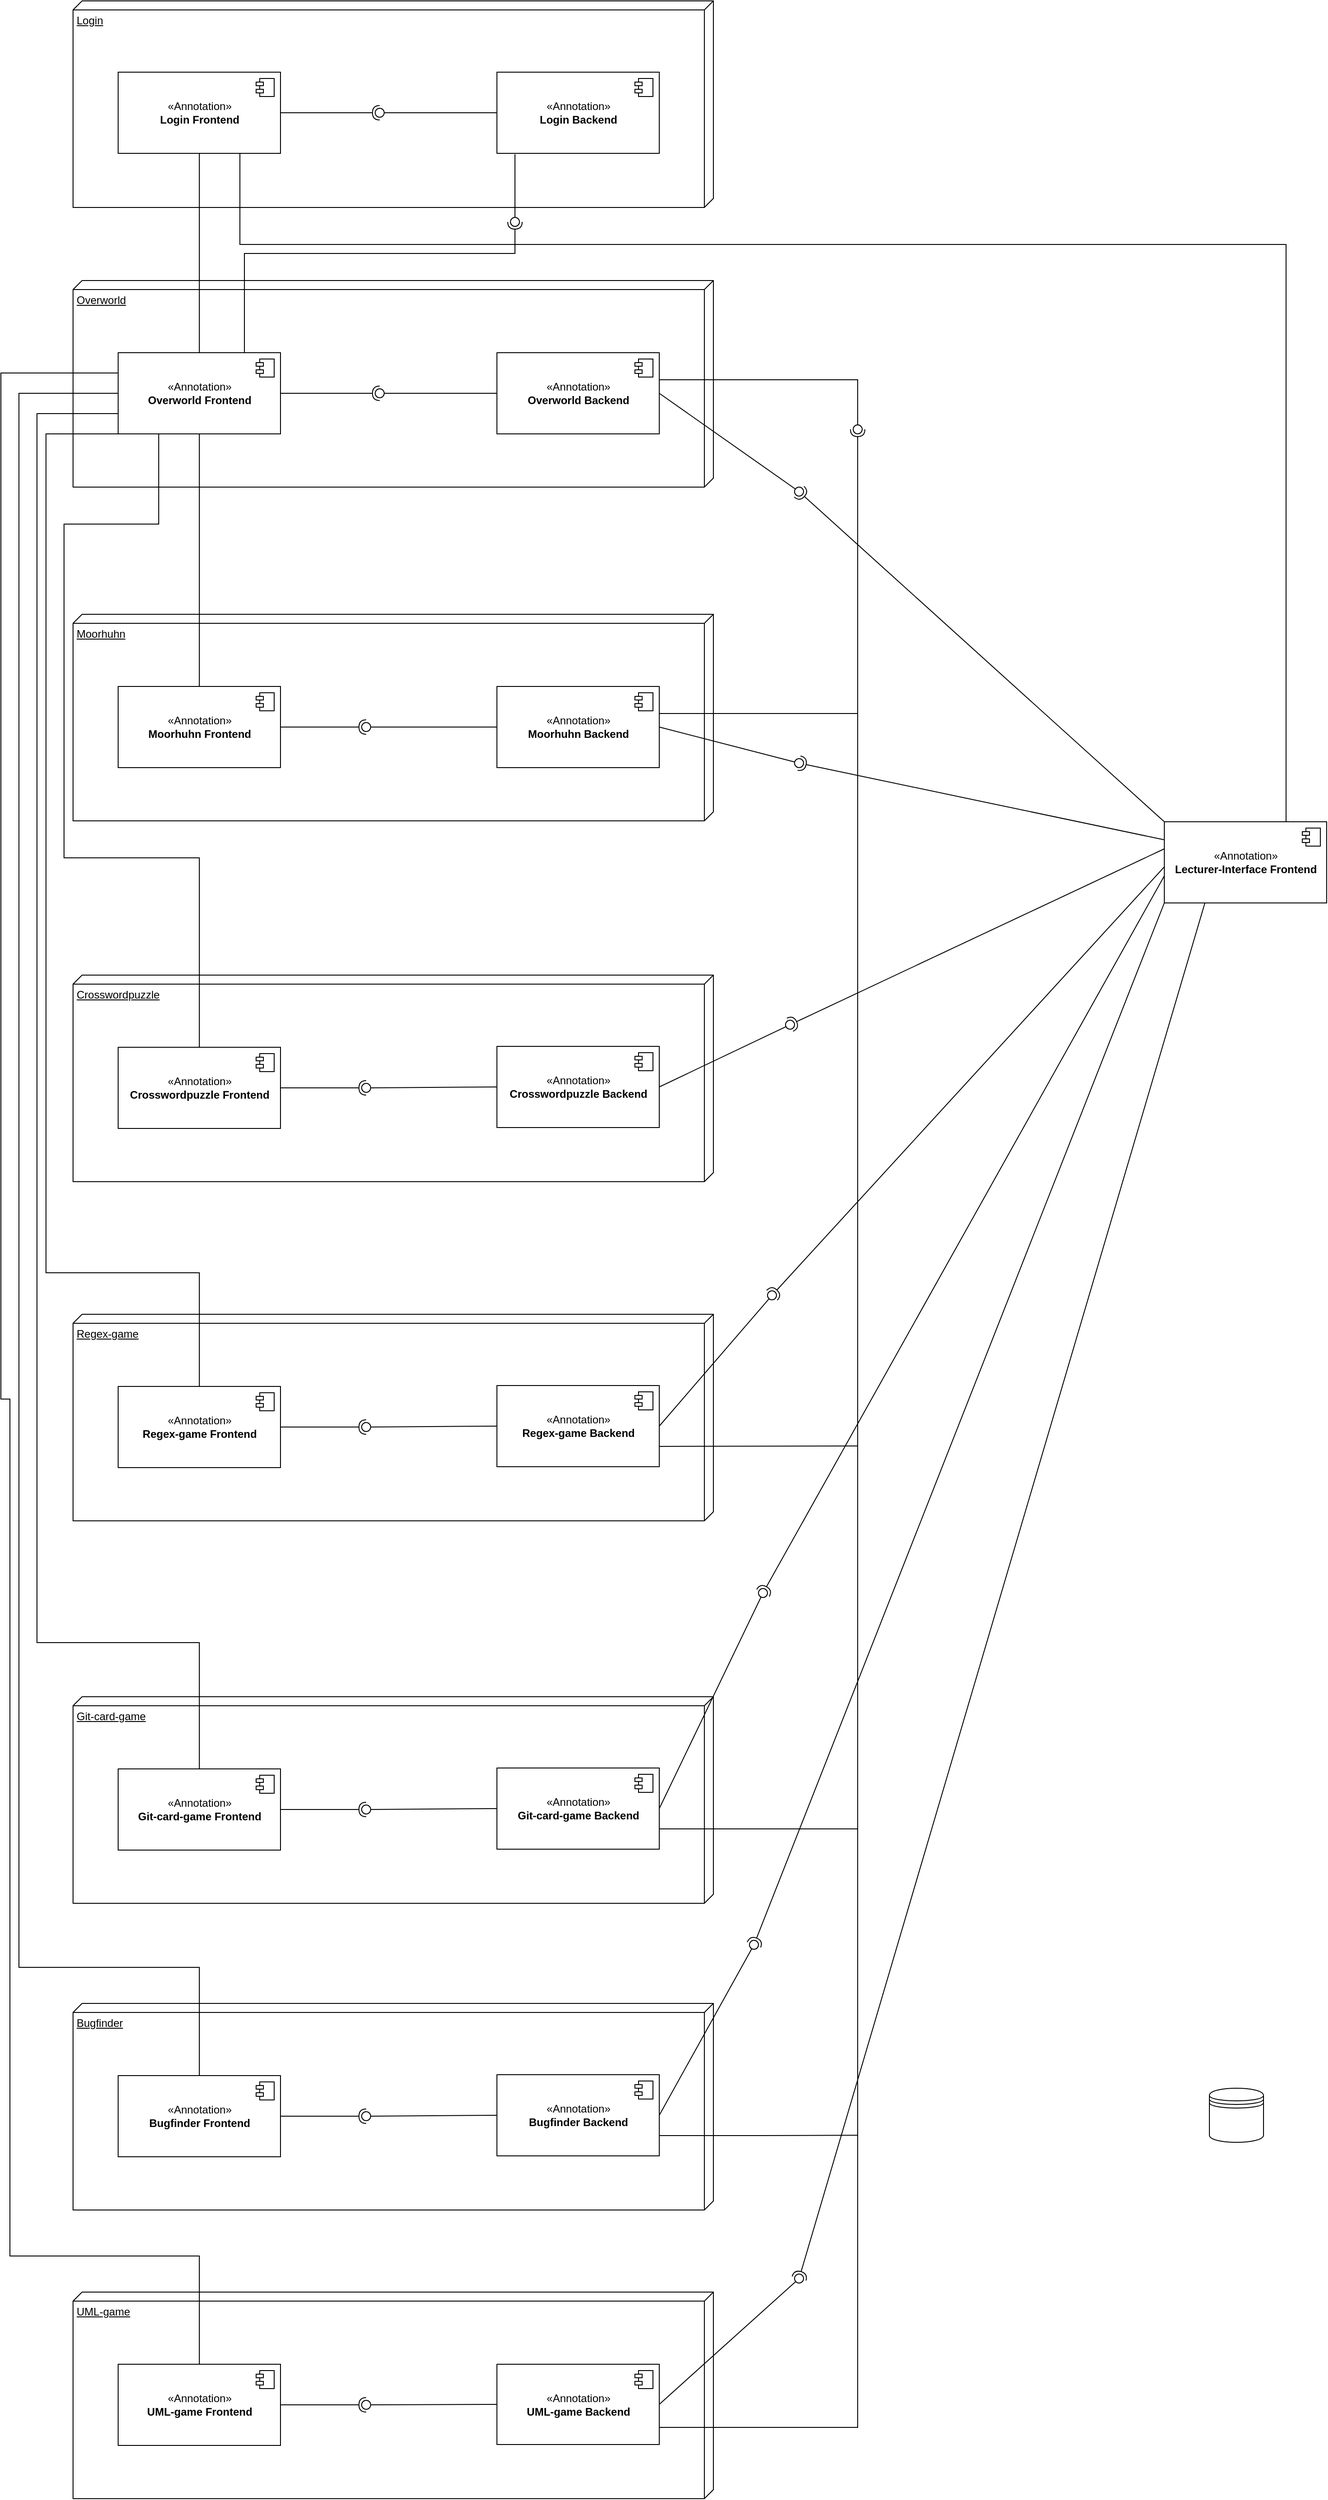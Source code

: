 <mxfile version="20.0.3" type="device"><diagram id="3XuNV-PFrWzxRq-cQfe3" name="Seite-1"><mxGraphModel dx="1240" dy="531" grid="1" gridSize="10" guides="1" tooltips="1" connect="1" arrows="1" fold="1" page="1" pageScale="1" pageWidth="4681" pageHeight="3300" math="0" shadow="0"><root><mxCell id="0"/><mxCell id="1" parent="0"/><mxCell id="p9zYdiZIW1zo1qB9XvWO-21" value="Login" style="verticalAlign=top;align=left;spacingTop=8;spacingLeft=2;spacingRight=12;shape=cube;size=10;direction=south;fontStyle=4;html=1;" parent="1" vertex="1"><mxGeometry x="390" y="80" width="710" height="229" as="geometry"/></mxCell><mxCell id="p9zYdiZIW1zo1qB9XvWO-61" value="Bugfinder" style="verticalAlign=top;align=left;spacingTop=8;spacingLeft=2;spacingRight=12;shape=cube;size=10;direction=south;fontStyle=4;html=1;" parent="1" vertex="1"><mxGeometry x="390" y="2300" width="710" height="229" as="geometry"/></mxCell><mxCell id="p9zYdiZIW1zo1qB9XvWO-69" value="UML-game" style="verticalAlign=top;align=left;spacingTop=8;spacingLeft=2;spacingRight=12;shape=cube;size=10;direction=south;fontStyle=4;html=1;" parent="1" vertex="1"><mxGeometry x="390" y="2620" width="710" height="229" as="geometry"/></mxCell><mxCell id="p9zYdiZIW1zo1qB9XvWO-53" value="Git-card-game" style="verticalAlign=top;align=left;spacingTop=8;spacingLeft=2;spacingRight=12;shape=cube;size=10;direction=south;fontStyle=4;html=1;" parent="1" vertex="1"><mxGeometry x="390" y="1960" width="710" height="229" as="geometry"/></mxCell><mxCell id="p9zYdiZIW1zo1qB9XvWO-45" value="Regex-game" style="verticalAlign=top;align=left;spacingTop=8;spacingLeft=2;spacingRight=12;shape=cube;size=10;direction=south;fontStyle=4;html=1;" parent="1" vertex="1"><mxGeometry x="390" y="1536" width="710" height="229" as="geometry"/></mxCell><mxCell id="p9zYdiZIW1zo1qB9XvWO-37" value="Crosswordpuzzle" style="verticalAlign=top;align=left;spacingTop=8;spacingLeft=2;spacingRight=12;shape=cube;size=10;direction=south;fontStyle=4;html=1;" parent="1" vertex="1"><mxGeometry x="390" y="1160" width="710" height="229" as="geometry"/></mxCell><mxCell id="p9zYdiZIW1zo1qB9XvWO-29" value="Moorhuhn" style="verticalAlign=top;align=left;spacingTop=8;spacingLeft=2;spacingRight=12;shape=cube;size=10;direction=south;fontStyle=4;html=1;" parent="1" vertex="1"><mxGeometry x="390" y="760" width="710" height="229" as="geometry"/></mxCell><mxCell id="p9zYdiZIW1zo1qB9XvWO-22" value="Overworld" style="verticalAlign=top;align=left;spacingTop=8;spacingLeft=2;spacingRight=12;shape=cube;size=10;direction=south;fontStyle=4;html=1;" parent="1" vertex="1"><mxGeometry x="390" y="390" width="710" height="229" as="geometry"/></mxCell><mxCell id="p9zYdiZIW1zo1qB9XvWO-28" style="edgeStyle=orthogonalEdgeStyle;rounded=0;orthogonalLoop=1;jettySize=auto;html=1;exitX=0.5;exitY=1;exitDx=0;exitDy=0;entryX=0.5;entryY=0;entryDx=0;entryDy=0;endArrow=none;endFill=0;" parent="1" source="p9zYdiZIW1zo1qB9XvWO-8" target="p9zYdiZIW1zo1qB9XvWO-19" edge="1"><mxGeometry relative="1" as="geometry"/></mxCell><mxCell id="p9zYdiZIW1zo1qB9XvWO-102" style="edgeStyle=orthogonalEdgeStyle;rounded=0;orthogonalLoop=1;jettySize=auto;html=1;exitX=0.75;exitY=1;exitDx=0;exitDy=0;entryX=0.75;entryY=0;entryDx=0;entryDy=0;endArrow=none;endFill=0;" parent="1" source="p9zYdiZIW1zo1qB9XvWO-8" target="p9zYdiZIW1zo1qB9XvWO-77" edge="1"><mxGeometry relative="1" as="geometry"><Array as="points"><mxPoint x="575" y="350"/><mxPoint x="1735" y="350"/></Array></mxGeometry></mxCell><mxCell id="p9zYdiZIW1zo1qB9XvWO-8" value="«Annotation»&lt;br&gt;&lt;b&gt;Login Frontend&lt;/b&gt;" style="html=1;dropTarget=0;" parent="1" vertex="1"><mxGeometry x="440" y="159" width="180" height="90" as="geometry"/></mxCell><mxCell id="p9zYdiZIW1zo1qB9XvWO-9" value="" style="shape=module;jettyWidth=8;jettyHeight=4;" parent="p9zYdiZIW1zo1qB9XvWO-8" vertex="1"><mxGeometry x="1" width="20" height="20" relative="1" as="geometry"><mxPoint x="-27" y="7" as="offset"/></mxGeometry></mxCell><mxCell id="p9zYdiZIW1zo1qB9XvWO-13" value="" style="rounded=0;orthogonalLoop=1;jettySize=auto;html=1;endArrow=none;endFill=0;sketch=0;sourcePerimeterSpacing=0;targetPerimeterSpacing=0;" parent="1" target="p9zYdiZIW1zo1qB9XvWO-15" edge="1"><mxGeometry relative="1" as="geometry"><mxPoint x="860" y="204" as="sourcePoint"/></mxGeometry></mxCell><mxCell id="p9zYdiZIW1zo1qB9XvWO-14" value="" style="rounded=0;orthogonalLoop=1;jettySize=auto;html=1;endArrow=halfCircle;endFill=0;entryX=0.5;entryY=0.5;endSize=6;strokeWidth=1;sketch=0;exitX=1;exitY=0.5;exitDx=0;exitDy=0;" parent="1" source="p9zYdiZIW1zo1qB9XvWO-8" target="p9zYdiZIW1zo1qB9XvWO-15" edge="1"><mxGeometry relative="1" as="geometry"><mxPoint x="750" y="414" as="sourcePoint"/></mxGeometry></mxCell><mxCell id="p9zYdiZIW1zo1qB9XvWO-15" value="" style="ellipse;whiteSpace=wrap;html=1;align=center;aspect=fixed;resizable=0;points=[];outlineConnect=0;sketch=0;" parent="1" vertex="1"><mxGeometry x="725" y="199" width="10" height="10" as="geometry"/></mxCell><mxCell id="p9zYdiZIW1zo1qB9XvWO-16" value="«Annotation»&lt;br&gt;&lt;b&gt;Login Backend&lt;/b&gt;" style="html=1;dropTarget=0;" parent="1" vertex="1"><mxGeometry x="860" y="159" width="180" height="90" as="geometry"/></mxCell><mxCell id="p9zYdiZIW1zo1qB9XvWO-17" value="" style="shape=module;jettyWidth=8;jettyHeight=4;" parent="p9zYdiZIW1zo1qB9XvWO-16" vertex="1"><mxGeometry x="1" width="20" height="20" relative="1" as="geometry"><mxPoint x="-27" y="7" as="offset"/></mxGeometry></mxCell><mxCell id="p9zYdiZIW1zo1qB9XvWO-103" style="edgeStyle=orthogonalEdgeStyle;rounded=0;orthogonalLoop=1;jettySize=auto;html=1;exitX=0.5;exitY=1;exitDx=0;exitDy=0;entryX=0.5;entryY=0;entryDx=0;entryDy=0;endArrow=none;endFill=0;" parent="1" source="p9zYdiZIW1zo1qB9XvWO-19" target="p9zYdiZIW1zo1qB9XvWO-30" edge="1"><mxGeometry relative="1" as="geometry"/></mxCell><mxCell id="p9zYdiZIW1zo1qB9XvWO-104" style="edgeStyle=orthogonalEdgeStyle;rounded=0;orthogonalLoop=1;jettySize=auto;html=1;exitX=0.25;exitY=1;exitDx=0;exitDy=0;entryX=0.5;entryY=0;entryDx=0;entryDy=0;endArrow=none;endFill=0;" parent="1" source="p9zYdiZIW1zo1qB9XvWO-19" target="p9zYdiZIW1zo1qB9XvWO-38" edge="1"><mxGeometry relative="1" as="geometry"><Array as="points"><mxPoint x="485" y="660"/><mxPoint x="380" y="660"/><mxPoint x="380" y="1030"/><mxPoint x="530" y="1030"/></Array></mxGeometry></mxCell><mxCell id="p9zYdiZIW1zo1qB9XvWO-105" style="edgeStyle=orthogonalEdgeStyle;rounded=0;orthogonalLoop=1;jettySize=auto;html=1;exitX=0;exitY=1;exitDx=0;exitDy=0;entryX=0.5;entryY=0;entryDx=0;entryDy=0;endArrow=none;endFill=0;" parent="1" source="p9zYdiZIW1zo1qB9XvWO-19" target="p9zYdiZIW1zo1qB9XvWO-46" edge="1"><mxGeometry relative="1" as="geometry"><Array as="points"><mxPoint x="360" y="560"/><mxPoint x="360" y="1490"/><mxPoint x="530" y="1490"/></Array></mxGeometry></mxCell><mxCell id="p9zYdiZIW1zo1qB9XvWO-106" style="edgeStyle=orthogonalEdgeStyle;rounded=0;orthogonalLoop=1;jettySize=auto;html=1;exitX=0;exitY=0.75;exitDx=0;exitDy=0;entryX=0.5;entryY=0;entryDx=0;entryDy=0;endArrow=none;endFill=0;" parent="1" source="p9zYdiZIW1zo1qB9XvWO-19" target="p9zYdiZIW1zo1qB9XvWO-54" edge="1"><mxGeometry relative="1" as="geometry"><Array as="points"><mxPoint x="350" y="538"/><mxPoint x="350" y="1900"/><mxPoint x="530" y="1900"/></Array></mxGeometry></mxCell><mxCell id="p9zYdiZIW1zo1qB9XvWO-107" style="edgeStyle=orthogonalEdgeStyle;rounded=0;orthogonalLoop=1;jettySize=auto;html=1;exitX=0;exitY=0.5;exitDx=0;exitDy=0;entryX=0.5;entryY=0;entryDx=0;entryDy=0;endArrow=none;endFill=0;" parent="1" source="p9zYdiZIW1zo1qB9XvWO-19" target="p9zYdiZIW1zo1qB9XvWO-62" edge="1"><mxGeometry relative="1" as="geometry"><Array as="points"><mxPoint x="330" y="515"/><mxPoint x="330" y="2260"/><mxPoint x="530" y="2260"/></Array></mxGeometry></mxCell><mxCell id="p9zYdiZIW1zo1qB9XvWO-108" style="edgeStyle=orthogonalEdgeStyle;rounded=0;orthogonalLoop=1;jettySize=auto;html=1;exitX=0;exitY=0.25;exitDx=0;exitDy=0;entryX=0.5;entryY=0;entryDx=0;entryDy=0;endArrow=none;endFill=0;" parent="1" source="p9zYdiZIW1zo1qB9XvWO-19" target="p9zYdiZIW1zo1qB9XvWO-70" edge="1"><mxGeometry relative="1" as="geometry"><Array as="points"><mxPoint x="310" y="492"/><mxPoint x="310" y="1630"/><mxPoint x="320" y="1630"/><mxPoint x="320" y="2580"/><mxPoint x="530" y="2580"/></Array></mxGeometry></mxCell><mxCell id="p9zYdiZIW1zo1qB9XvWO-19" value="«Annotation»&lt;br&gt;&lt;b&gt;Overworld Frontend&lt;/b&gt;" style="html=1;dropTarget=0;" parent="1" vertex="1"><mxGeometry x="440" y="470" width="180" height="90" as="geometry"/></mxCell><mxCell id="p9zYdiZIW1zo1qB9XvWO-20" value="" style="shape=module;jettyWidth=8;jettyHeight=4;" parent="p9zYdiZIW1zo1qB9XvWO-19" vertex="1"><mxGeometry x="1" width="20" height="20" relative="1" as="geometry"><mxPoint x="-27" y="7" as="offset"/></mxGeometry></mxCell><mxCell id="p9zYdiZIW1zo1qB9XvWO-23" value="«Annotation»&lt;br&gt;&lt;b&gt;Overworld Backend&lt;/b&gt;" style="html=1;dropTarget=0;" parent="1" vertex="1"><mxGeometry x="860" y="470" width="180" height="90" as="geometry"/></mxCell><mxCell id="p9zYdiZIW1zo1qB9XvWO-24" value="" style="shape=module;jettyWidth=8;jettyHeight=4;" parent="p9zYdiZIW1zo1qB9XvWO-23" vertex="1"><mxGeometry x="1" width="20" height="20" relative="1" as="geometry"><mxPoint x="-27" y="7" as="offset"/></mxGeometry></mxCell><mxCell id="p9zYdiZIW1zo1qB9XvWO-25" value="" style="rounded=0;orthogonalLoop=1;jettySize=auto;html=1;endArrow=none;endFill=0;sketch=0;sourcePerimeterSpacing=0;targetPerimeterSpacing=0;exitX=0;exitY=0.5;exitDx=0;exitDy=0;" parent="1" source="p9zYdiZIW1zo1qB9XvWO-23" target="p9zYdiZIW1zo1qB9XvWO-27" edge="1"><mxGeometry relative="1" as="geometry"><mxPoint x="810" y="515" as="sourcePoint"/></mxGeometry></mxCell><mxCell id="p9zYdiZIW1zo1qB9XvWO-26" value="" style="rounded=0;orthogonalLoop=1;jettySize=auto;html=1;endArrow=halfCircle;endFill=0;entryX=0.5;entryY=0.5;endSize=6;strokeWidth=1;sketch=0;exitX=1;exitY=0.5;exitDx=0;exitDy=0;" parent="1" source="p9zYdiZIW1zo1qB9XvWO-19" target="p9zYdiZIW1zo1qB9XvWO-27" edge="1"><mxGeometry relative="1" as="geometry"><mxPoint x="850" y="515" as="sourcePoint"/></mxGeometry></mxCell><mxCell id="p9zYdiZIW1zo1qB9XvWO-27" value="" style="ellipse;whiteSpace=wrap;html=1;align=center;aspect=fixed;resizable=0;points=[];outlineConnect=0;sketch=0;" parent="1" vertex="1"><mxGeometry x="725" y="510" width="10" height="10" as="geometry"/></mxCell><mxCell id="p9zYdiZIW1zo1qB9XvWO-30" value="«Annotation»&lt;br&gt;&lt;b&gt;Moorhuhn Frontend&lt;/b&gt;" style="html=1;dropTarget=0;" parent="1" vertex="1"><mxGeometry x="440" y="840" width="180" height="90" as="geometry"/></mxCell><mxCell id="p9zYdiZIW1zo1qB9XvWO-31" value="" style="shape=module;jettyWidth=8;jettyHeight=4;" parent="p9zYdiZIW1zo1qB9XvWO-30" vertex="1"><mxGeometry x="1" width="20" height="20" relative="1" as="geometry"><mxPoint x="-27" y="7" as="offset"/></mxGeometry></mxCell><mxCell id="B8OmU_UR1vH_AbBVeBlQ-6" style="edgeStyle=orthogonalEdgeStyle;rounded=0;orthogonalLoop=1;jettySize=auto;html=1;exitX=1;exitY=0.25;exitDx=0;exitDy=0;endArrow=none;endFill=0;" edge="1" parent="1" source="p9zYdiZIW1zo1qB9XvWO-32"><mxGeometry relative="1" as="geometry"><mxPoint x="1260" y="870.0" as="targetPoint"/><Array as="points"><mxPoint x="1040" y="870"/></Array></mxGeometry></mxCell><mxCell id="p9zYdiZIW1zo1qB9XvWO-32" value="«Annotation»&lt;br&gt;&lt;b&gt;Moorhuhn Backend&lt;/b&gt;" style="html=1;dropTarget=0;" parent="1" vertex="1"><mxGeometry x="860" y="840" width="180" height="90" as="geometry"/></mxCell><mxCell id="p9zYdiZIW1zo1qB9XvWO-33" value="" style="shape=module;jettyWidth=8;jettyHeight=4;" parent="p9zYdiZIW1zo1qB9XvWO-32" vertex="1"><mxGeometry x="1" width="20" height="20" relative="1" as="geometry"><mxPoint x="-27" y="7" as="offset"/></mxGeometry></mxCell><mxCell id="p9zYdiZIW1zo1qB9XvWO-34" value="" style="rounded=0;orthogonalLoop=1;jettySize=auto;html=1;endArrow=none;endFill=0;sketch=0;sourcePerimeterSpacing=0;targetPerimeterSpacing=0;exitX=0;exitY=0.5;exitDx=0;exitDy=0;" parent="1" source="p9zYdiZIW1zo1qB9XvWO-32" target="p9zYdiZIW1zo1qB9XvWO-36" edge="1"><mxGeometry relative="1" as="geometry"><mxPoint x="795" y="885" as="sourcePoint"/></mxGeometry></mxCell><mxCell id="p9zYdiZIW1zo1qB9XvWO-35" value="" style="rounded=0;orthogonalLoop=1;jettySize=auto;html=1;endArrow=halfCircle;endFill=0;entryX=0.5;entryY=0.5;endSize=6;strokeWidth=1;sketch=0;exitX=1;exitY=0.5;exitDx=0;exitDy=0;" parent="1" source="p9zYdiZIW1zo1qB9XvWO-30" target="p9zYdiZIW1zo1qB9XvWO-36" edge="1"><mxGeometry relative="1" as="geometry"><mxPoint x="835" y="885" as="sourcePoint"/></mxGeometry></mxCell><mxCell id="p9zYdiZIW1zo1qB9XvWO-36" value="" style="ellipse;whiteSpace=wrap;html=1;align=center;aspect=fixed;resizable=0;points=[];outlineConnect=0;sketch=0;" parent="1" vertex="1"><mxGeometry x="710" y="880" width="10" height="10" as="geometry"/></mxCell><mxCell id="p9zYdiZIW1zo1qB9XvWO-38" value="«Annotation»&lt;br&gt;&lt;b&gt;Crosswordpuzzle Frontend&lt;/b&gt;" style="html=1;dropTarget=0;" parent="1" vertex="1"><mxGeometry x="440" y="1240" width="180" height="90" as="geometry"/></mxCell><mxCell id="p9zYdiZIW1zo1qB9XvWO-39" value="" style="shape=module;jettyWidth=8;jettyHeight=4;" parent="p9zYdiZIW1zo1qB9XvWO-38" vertex="1"><mxGeometry x="1" width="20" height="20" relative="1" as="geometry"><mxPoint x="-27" y="7" as="offset"/></mxGeometry></mxCell><mxCell id="p9zYdiZIW1zo1qB9XvWO-40" value="«Annotation»&lt;br&gt;&lt;b&gt;Crosswordpuzzle Backend&lt;/b&gt;" style="html=1;dropTarget=0;" parent="1" vertex="1"><mxGeometry x="860" y="1239" width="180" height="90" as="geometry"/></mxCell><mxCell id="p9zYdiZIW1zo1qB9XvWO-41" value="" style="shape=module;jettyWidth=8;jettyHeight=4;" parent="p9zYdiZIW1zo1qB9XvWO-40" vertex="1"><mxGeometry x="1" width="20" height="20" relative="1" as="geometry"><mxPoint x="-27" y="7" as="offset"/></mxGeometry></mxCell><mxCell id="p9zYdiZIW1zo1qB9XvWO-42" value="" style="rounded=0;orthogonalLoop=1;jettySize=auto;html=1;endArrow=none;endFill=0;sketch=0;sourcePerimeterSpacing=0;targetPerimeterSpacing=0;exitX=0;exitY=0.5;exitDx=0;exitDy=0;" parent="1" source="p9zYdiZIW1zo1qB9XvWO-40" target="p9zYdiZIW1zo1qB9XvWO-44" edge="1"><mxGeometry relative="1" as="geometry"><mxPoint x="795" y="1285" as="sourcePoint"/></mxGeometry></mxCell><mxCell id="p9zYdiZIW1zo1qB9XvWO-43" value="" style="rounded=0;orthogonalLoop=1;jettySize=auto;html=1;endArrow=halfCircle;endFill=0;entryX=0.5;entryY=0.5;endSize=6;strokeWidth=1;sketch=0;exitX=1;exitY=0.5;exitDx=0;exitDy=0;" parent="1" source="p9zYdiZIW1zo1qB9XvWO-38" target="p9zYdiZIW1zo1qB9XvWO-44" edge="1"><mxGeometry relative="1" as="geometry"><mxPoint x="835" y="1285" as="sourcePoint"/></mxGeometry></mxCell><mxCell id="p9zYdiZIW1zo1qB9XvWO-44" value="" style="ellipse;whiteSpace=wrap;html=1;align=center;aspect=fixed;resizable=0;points=[];outlineConnect=0;sketch=0;" parent="1" vertex="1"><mxGeometry x="710" y="1280" width="10" height="10" as="geometry"/></mxCell><mxCell id="p9zYdiZIW1zo1qB9XvWO-46" value="«Annotation»&lt;br&gt;&lt;b&gt;Regex-game Frontend&lt;/b&gt;" style="html=1;dropTarget=0;" parent="1" vertex="1"><mxGeometry x="440" y="1616" width="180" height="90" as="geometry"/></mxCell><mxCell id="p9zYdiZIW1zo1qB9XvWO-47" value="" style="shape=module;jettyWidth=8;jettyHeight=4;" parent="p9zYdiZIW1zo1qB9XvWO-46" vertex="1"><mxGeometry x="1" width="20" height="20" relative="1" as="geometry"><mxPoint x="-27" y="7" as="offset"/></mxGeometry></mxCell><mxCell id="B8OmU_UR1vH_AbBVeBlQ-7" style="edgeStyle=orthogonalEdgeStyle;rounded=0;orthogonalLoop=1;jettySize=auto;html=1;exitX=1;exitY=0.75;exitDx=0;exitDy=0;endArrow=none;endFill=0;" edge="1" parent="1" source="p9zYdiZIW1zo1qB9XvWO-48"><mxGeometry relative="1" as="geometry"><mxPoint x="1260" y="1682" as="targetPoint"/></mxGeometry></mxCell><mxCell id="p9zYdiZIW1zo1qB9XvWO-48" value="«Annotation»&lt;br&gt;&lt;b&gt;Regex-game Backend&lt;/b&gt;" style="html=1;dropTarget=0;" parent="1" vertex="1"><mxGeometry x="860" y="1615" width="180" height="90" as="geometry"/></mxCell><mxCell id="p9zYdiZIW1zo1qB9XvWO-49" value="" style="shape=module;jettyWidth=8;jettyHeight=4;" parent="p9zYdiZIW1zo1qB9XvWO-48" vertex="1"><mxGeometry x="1" width="20" height="20" relative="1" as="geometry"><mxPoint x="-27" y="7" as="offset"/></mxGeometry></mxCell><mxCell id="p9zYdiZIW1zo1qB9XvWO-50" value="" style="rounded=0;orthogonalLoop=1;jettySize=auto;html=1;endArrow=none;endFill=0;sketch=0;sourcePerimeterSpacing=0;targetPerimeterSpacing=0;exitX=0;exitY=0.5;exitDx=0;exitDy=0;" parent="1" source="p9zYdiZIW1zo1qB9XvWO-48" target="p9zYdiZIW1zo1qB9XvWO-52" edge="1"><mxGeometry relative="1" as="geometry"><mxPoint x="795" y="1661" as="sourcePoint"/></mxGeometry></mxCell><mxCell id="p9zYdiZIW1zo1qB9XvWO-51" value="" style="rounded=0;orthogonalLoop=1;jettySize=auto;html=1;endArrow=halfCircle;endFill=0;entryX=0.5;entryY=0.5;endSize=6;strokeWidth=1;sketch=0;exitX=1;exitY=0.5;exitDx=0;exitDy=0;" parent="1" source="p9zYdiZIW1zo1qB9XvWO-46" target="p9zYdiZIW1zo1qB9XvWO-52" edge="1"><mxGeometry relative="1" as="geometry"><mxPoint x="835" y="1661" as="sourcePoint"/></mxGeometry></mxCell><mxCell id="p9zYdiZIW1zo1qB9XvWO-52" value="" style="ellipse;whiteSpace=wrap;html=1;align=center;aspect=fixed;resizable=0;points=[];outlineConnect=0;sketch=0;" parent="1" vertex="1"><mxGeometry x="710" y="1656" width="10" height="10" as="geometry"/></mxCell><mxCell id="p9zYdiZIW1zo1qB9XvWO-54" value="«Annotation»&lt;br&gt;&lt;b&gt;Git-card-game Frontend&lt;/b&gt;" style="html=1;dropTarget=0;" parent="1" vertex="1"><mxGeometry x="440" y="2040" width="180" height="90" as="geometry"/></mxCell><mxCell id="p9zYdiZIW1zo1qB9XvWO-55" value="" style="shape=module;jettyWidth=8;jettyHeight=4;" parent="p9zYdiZIW1zo1qB9XvWO-54" vertex="1"><mxGeometry x="1" width="20" height="20" relative="1" as="geometry"><mxPoint x="-27" y="7" as="offset"/></mxGeometry></mxCell><mxCell id="B8OmU_UR1vH_AbBVeBlQ-8" style="edgeStyle=orthogonalEdgeStyle;rounded=0;orthogonalLoop=1;jettySize=auto;html=1;exitX=1;exitY=0.75;exitDx=0;exitDy=0;endArrow=none;endFill=0;" edge="1" parent="1" source="p9zYdiZIW1zo1qB9XvWO-56"><mxGeometry relative="1" as="geometry"><mxPoint x="1260" y="2106.462" as="targetPoint"/></mxGeometry></mxCell><mxCell id="p9zYdiZIW1zo1qB9XvWO-56" value="«Annotation»&lt;br&gt;&lt;b&gt;Git-card-game Backend&lt;/b&gt;" style="html=1;dropTarget=0;" parent="1" vertex="1"><mxGeometry x="860" y="2039" width="180" height="90" as="geometry"/></mxCell><mxCell id="p9zYdiZIW1zo1qB9XvWO-57" value="" style="shape=module;jettyWidth=8;jettyHeight=4;" parent="p9zYdiZIW1zo1qB9XvWO-56" vertex="1"><mxGeometry x="1" width="20" height="20" relative="1" as="geometry"><mxPoint x="-27" y="7" as="offset"/></mxGeometry></mxCell><mxCell id="p9zYdiZIW1zo1qB9XvWO-58" value="" style="rounded=0;orthogonalLoop=1;jettySize=auto;html=1;endArrow=none;endFill=0;sketch=0;sourcePerimeterSpacing=0;targetPerimeterSpacing=0;exitX=0;exitY=0.5;exitDx=0;exitDy=0;" parent="1" source="p9zYdiZIW1zo1qB9XvWO-56" target="p9zYdiZIW1zo1qB9XvWO-60" edge="1"><mxGeometry relative="1" as="geometry"><mxPoint x="795" y="2085" as="sourcePoint"/></mxGeometry></mxCell><mxCell id="p9zYdiZIW1zo1qB9XvWO-59" value="" style="rounded=0;orthogonalLoop=1;jettySize=auto;html=1;endArrow=halfCircle;endFill=0;entryX=0.5;entryY=0.5;endSize=6;strokeWidth=1;sketch=0;exitX=1;exitY=0.5;exitDx=0;exitDy=0;" parent="1" source="p9zYdiZIW1zo1qB9XvWO-54" target="p9zYdiZIW1zo1qB9XvWO-60" edge="1"><mxGeometry relative="1" as="geometry"><mxPoint x="835" y="2085" as="sourcePoint"/></mxGeometry></mxCell><mxCell id="p9zYdiZIW1zo1qB9XvWO-60" value="" style="ellipse;whiteSpace=wrap;html=1;align=center;aspect=fixed;resizable=0;points=[];outlineConnect=0;sketch=0;" parent="1" vertex="1"><mxGeometry x="710" y="2080" width="10" height="10" as="geometry"/></mxCell><mxCell id="p9zYdiZIW1zo1qB9XvWO-62" value="«Annotation»&lt;br&gt;&lt;b&gt;Bugfinder Frontend&lt;/b&gt;" style="html=1;dropTarget=0;" parent="1" vertex="1"><mxGeometry x="440" y="2380" width="180" height="90" as="geometry"/></mxCell><mxCell id="p9zYdiZIW1zo1qB9XvWO-63" value="" style="shape=module;jettyWidth=8;jettyHeight=4;" parent="p9zYdiZIW1zo1qB9XvWO-62" vertex="1"><mxGeometry x="1" width="20" height="20" relative="1" as="geometry"><mxPoint x="-27" y="7" as="offset"/></mxGeometry></mxCell><mxCell id="B8OmU_UR1vH_AbBVeBlQ-10" style="edgeStyle=orthogonalEdgeStyle;rounded=0;orthogonalLoop=1;jettySize=auto;html=1;exitX=1;exitY=0.75;exitDx=0;exitDy=0;endArrow=none;endFill=0;" edge="1" parent="1" source="p9zYdiZIW1zo1qB9XvWO-64"><mxGeometry relative="1" as="geometry"><mxPoint x="1260" y="2446.185" as="targetPoint"/></mxGeometry></mxCell><mxCell id="p9zYdiZIW1zo1qB9XvWO-64" value="«Annotation»&lt;br&gt;&lt;b&gt;Bugfinder Backend&lt;/b&gt;" style="html=1;dropTarget=0;" parent="1" vertex="1"><mxGeometry x="860" y="2379" width="180" height="90" as="geometry"/></mxCell><mxCell id="p9zYdiZIW1zo1qB9XvWO-65" value="" style="shape=module;jettyWidth=8;jettyHeight=4;" parent="p9zYdiZIW1zo1qB9XvWO-64" vertex="1"><mxGeometry x="1" width="20" height="20" relative="1" as="geometry"><mxPoint x="-27" y="7" as="offset"/></mxGeometry></mxCell><mxCell id="p9zYdiZIW1zo1qB9XvWO-66" value="" style="rounded=0;orthogonalLoop=1;jettySize=auto;html=1;endArrow=none;endFill=0;sketch=0;sourcePerimeterSpacing=0;targetPerimeterSpacing=0;exitX=0;exitY=0.5;exitDx=0;exitDy=0;" parent="1" source="p9zYdiZIW1zo1qB9XvWO-64" target="p9zYdiZIW1zo1qB9XvWO-68" edge="1"><mxGeometry relative="1" as="geometry"><mxPoint x="795" y="2425" as="sourcePoint"/></mxGeometry></mxCell><mxCell id="p9zYdiZIW1zo1qB9XvWO-67" value="" style="rounded=0;orthogonalLoop=1;jettySize=auto;html=1;endArrow=halfCircle;endFill=0;entryX=0.5;entryY=0.5;endSize=6;strokeWidth=1;sketch=0;exitX=1;exitY=0.5;exitDx=0;exitDy=0;" parent="1" source="p9zYdiZIW1zo1qB9XvWO-62" target="p9zYdiZIW1zo1qB9XvWO-68" edge="1"><mxGeometry relative="1" as="geometry"><mxPoint x="835" y="2425" as="sourcePoint"/></mxGeometry></mxCell><mxCell id="p9zYdiZIW1zo1qB9XvWO-68" value="" style="ellipse;whiteSpace=wrap;html=1;align=center;aspect=fixed;resizable=0;points=[];outlineConnect=0;sketch=0;" parent="1" vertex="1"><mxGeometry x="710" y="2420" width="10" height="10" as="geometry"/></mxCell><mxCell id="p9zYdiZIW1zo1qB9XvWO-70" value="«Annotation»&lt;br&gt;&lt;b&gt;UML-game Frontend&lt;/b&gt;" style="html=1;dropTarget=0;" parent="1" vertex="1"><mxGeometry x="440" y="2700" width="180" height="90" as="geometry"/></mxCell><mxCell id="p9zYdiZIW1zo1qB9XvWO-71" value="" style="shape=module;jettyWidth=8;jettyHeight=4;" parent="p9zYdiZIW1zo1qB9XvWO-70" vertex="1"><mxGeometry x="1" width="20" height="20" relative="1" as="geometry"><mxPoint x="-27" y="7" as="offset"/></mxGeometry></mxCell><mxCell id="B8OmU_UR1vH_AbBVeBlQ-5" style="edgeStyle=orthogonalEdgeStyle;rounded=0;orthogonalLoop=1;jettySize=auto;html=1;exitX=1;exitY=0.75;exitDx=0;exitDy=0;endArrow=none;endFill=0;" edge="1" parent="1" source="p9zYdiZIW1zo1qB9XvWO-72"><mxGeometry relative="1" as="geometry"><mxPoint x="1260" y="2766.737" as="targetPoint"/><Array as="points"><mxPoint x="1040" y="2770"/><mxPoint x="1260" y="2770"/></Array></mxGeometry></mxCell><mxCell id="p9zYdiZIW1zo1qB9XvWO-72" value="«Annotation»&lt;br&gt;&lt;b&gt;UML-game Backend&lt;/b&gt;" style="html=1;dropTarget=0;" parent="1" vertex="1"><mxGeometry x="860" y="2700" width="180" height="89" as="geometry"/></mxCell><mxCell id="p9zYdiZIW1zo1qB9XvWO-73" value="" style="shape=module;jettyWidth=8;jettyHeight=4;" parent="p9zYdiZIW1zo1qB9XvWO-72" vertex="1"><mxGeometry x="1" width="20" height="20" relative="1" as="geometry"><mxPoint x="-27" y="7" as="offset"/></mxGeometry></mxCell><mxCell id="p9zYdiZIW1zo1qB9XvWO-74" value="" style="rounded=0;orthogonalLoop=1;jettySize=auto;html=1;endArrow=none;endFill=0;sketch=0;sourcePerimeterSpacing=0;targetPerimeterSpacing=0;exitX=0;exitY=0.5;exitDx=0;exitDy=0;" parent="1" source="p9zYdiZIW1zo1qB9XvWO-72" target="p9zYdiZIW1zo1qB9XvWO-76" edge="1"><mxGeometry relative="1" as="geometry"><mxPoint x="795" y="2745" as="sourcePoint"/></mxGeometry></mxCell><mxCell id="p9zYdiZIW1zo1qB9XvWO-75" value="" style="rounded=0;orthogonalLoop=1;jettySize=auto;html=1;endArrow=halfCircle;endFill=0;entryX=0.5;entryY=0.5;endSize=6;strokeWidth=1;sketch=0;exitX=1;exitY=0.5;exitDx=0;exitDy=0;" parent="1" source="p9zYdiZIW1zo1qB9XvWO-70" target="p9zYdiZIW1zo1qB9XvWO-76" edge="1"><mxGeometry relative="1" as="geometry"><mxPoint x="835" y="2745" as="sourcePoint"/></mxGeometry></mxCell><mxCell id="p9zYdiZIW1zo1qB9XvWO-76" value="" style="ellipse;whiteSpace=wrap;html=1;align=center;aspect=fixed;resizable=0;points=[];outlineConnect=0;sketch=0;" parent="1" vertex="1"><mxGeometry x="710" y="2740" width="10" height="10" as="geometry"/></mxCell><mxCell id="p9zYdiZIW1zo1qB9XvWO-77" value="«Annotation»&lt;br&gt;&lt;b&gt;Lecturer-Interface Frontend&lt;/b&gt;" style="html=1;dropTarget=0;" parent="1" vertex="1"><mxGeometry x="1600" y="990" width="180" height="90" as="geometry"/></mxCell><mxCell id="p9zYdiZIW1zo1qB9XvWO-78" value="" style="shape=module;jettyWidth=8;jettyHeight=4;" parent="p9zYdiZIW1zo1qB9XvWO-77" vertex="1"><mxGeometry x="1" width="20" height="20" relative="1" as="geometry"><mxPoint x="-27" y="7" as="offset"/></mxGeometry></mxCell><mxCell id="p9zYdiZIW1zo1qB9XvWO-79" value="" style="rounded=0;orthogonalLoop=1;jettySize=auto;html=1;endArrow=none;endFill=0;sketch=0;sourcePerimeterSpacing=0;targetPerimeterSpacing=0;exitX=1;exitY=0.5;exitDx=0;exitDy=0;" parent="1" source="p9zYdiZIW1zo1qB9XvWO-23" target="p9zYdiZIW1zo1qB9XvWO-81" edge="1"><mxGeometry relative="1" as="geometry"><mxPoint x="1150" y="690" as="sourcePoint"/></mxGeometry></mxCell><mxCell id="p9zYdiZIW1zo1qB9XvWO-80" value="" style="rounded=0;orthogonalLoop=1;jettySize=auto;html=1;endArrow=halfCircle;endFill=0;entryX=0.5;entryY=0.5;endSize=6;strokeWidth=1;sketch=0;exitX=0;exitY=0;exitDx=0;exitDy=0;" parent="1" source="p9zYdiZIW1zo1qB9XvWO-77" target="p9zYdiZIW1zo1qB9XvWO-81" edge="1"><mxGeometry relative="1" as="geometry"><mxPoint x="1490" y="1070" as="sourcePoint"/></mxGeometry></mxCell><mxCell id="p9zYdiZIW1zo1qB9XvWO-81" value="" style="ellipse;whiteSpace=wrap;html=1;align=center;aspect=fixed;resizable=0;points=[];outlineConnect=0;sketch=0;" parent="1" vertex="1"><mxGeometry x="1190" y="619" width="10" height="10" as="geometry"/></mxCell><mxCell id="p9zYdiZIW1zo1qB9XvWO-83" value="" style="rounded=0;orthogonalLoop=1;jettySize=auto;html=1;endArrow=none;endFill=0;sketch=0;sourcePerimeterSpacing=0;targetPerimeterSpacing=0;exitX=1;exitY=0.5;exitDx=0;exitDy=0;" parent="1" source="p9zYdiZIW1zo1qB9XvWO-32" target="p9zYdiZIW1zo1qB9XvWO-85" edge="1"><mxGeometry relative="1" as="geometry"><mxPoint x="1160" y="1045" as="sourcePoint"/><mxPoint x="1200" y="930" as="targetPoint"/></mxGeometry></mxCell><mxCell id="p9zYdiZIW1zo1qB9XvWO-84" value="" style="rounded=0;orthogonalLoop=1;jettySize=auto;html=1;endArrow=halfCircle;endFill=0;entryX=0.5;entryY=0.5;endSize=6;strokeWidth=1;sketch=0;" parent="1" target="p9zYdiZIW1zo1qB9XvWO-85" edge="1"><mxGeometry relative="1" as="geometry"><mxPoint x="1600" y="1010" as="sourcePoint"/></mxGeometry></mxCell><mxCell id="p9zYdiZIW1zo1qB9XvWO-85" value="" style="ellipse;whiteSpace=wrap;html=1;align=center;aspect=fixed;resizable=0;points=[];outlineConnect=0;sketch=0;" parent="1" vertex="1"><mxGeometry x="1190" y="920" width="10" height="10" as="geometry"/></mxCell><mxCell id="p9zYdiZIW1zo1qB9XvWO-86" value="" style="rounded=0;orthogonalLoop=1;jettySize=auto;html=1;endArrow=none;endFill=0;sketch=0;sourcePerimeterSpacing=0;targetPerimeterSpacing=0;exitX=1;exitY=0.5;exitDx=0;exitDy=0;" parent="1" source="p9zYdiZIW1zo1qB9XvWO-40" target="p9zYdiZIW1zo1qB9XvWO-88" edge="1"><mxGeometry relative="1" as="geometry"><mxPoint x="1160" y="1045" as="sourcePoint"/><mxPoint x="1250" y="1120" as="targetPoint"/></mxGeometry></mxCell><mxCell id="p9zYdiZIW1zo1qB9XvWO-87" value="" style="rounded=0;orthogonalLoop=1;jettySize=auto;html=1;endArrow=halfCircle;endFill=0;entryX=0.5;entryY=0.5;endSize=6;strokeWidth=1;sketch=0;" parent="1" target="p9zYdiZIW1zo1qB9XvWO-88" edge="1"><mxGeometry relative="1" as="geometry"><mxPoint x="1600" y="1020" as="sourcePoint"/></mxGeometry></mxCell><mxCell id="p9zYdiZIW1zo1qB9XvWO-88" value="" style="ellipse;whiteSpace=wrap;html=1;align=center;aspect=fixed;resizable=0;points=[];outlineConnect=0;sketch=0;" parent="1" vertex="1"><mxGeometry x="1180" y="1210" width="10" height="10" as="geometry"/></mxCell><mxCell id="p9zYdiZIW1zo1qB9XvWO-89" value="" style="rounded=0;orthogonalLoop=1;jettySize=auto;html=1;endArrow=none;endFill=0;sketch=0;sourcePerimeterSpacing=0;targetPerimeterSpacing=0;exitX=1;exitY=0.5;exitDx=0;exitDy=0;" parent="1" source="p9zYdiZIW1zo1qB9XvWO-48" target="p9zYdiZIW1zo1qB9XvWO-91" edge="1"><mxGeometry relative="1" as="geometry"><mxPoint x="1160" y="1335" as="sourcePoint"/></mxGeometry></mxCell><mxCell id="p9zYdiZIW1zo1qB9XvWO-90" value="" style="rounded=0;orthogonalLoop=1;jettySize=auto;html=1;endArrow=halfCircle;endFill=0;entryX=0.5;entryY=0.5;endSize=6;strokeWidth=1;sketch=0;" parent="1" target="p9zYdiZIW1zo1qB9XvWO-91" edge="1"><mxGeometry relative="1" as="geometry"><mxPoint x="1600" y="1040" as="sourcePoint"/></mxGeometry></mxCell><mxCell id="p9zYdiZIW1zo1qB9XvWO-91" value="" style="ellipse;whiteSpace=wrap;html=1;align=center;aspect=fixed;resizable=0;points=[];outlineConnect=0;sketch=0;" parent="1" vertex="1"><mxGeometry x="1160" y="1510" width="10" height="10" as="geometry"/></mxCell><mxCell id="p9zYdiZIW1zo1qB9XvWO-93" value="" style="rounded=0;orthogonalLoop=1;jettySize=auto;html=1;endArrow=none;endFill=0;sketch=0;sourcePerimeterSpacing=0;targetPerimeterSpacing=0;exitX=1;exitY=0.5;exitDx=0;exitDy=0;" parent="1" source="p9zYdiZIW1zo1qB9XvWO-56" target="p9zYdiZIW1zo1qB9XvWO-95" edge="1"><mxGeometry relative="1" as="geometry"><mxPoint x="1160" y="1765" as="sourcePoint"/></mxGeometry></mxCell><mxCell id="p9zYdiZIW1zo1qB9XvWO-94" value="" style="rounded=0;orthogonalLoop=1;jettySize=auto;html=1;endArrow=halfCircle;endFill=0;entryX=0.5;entryY=0.5;endSize=6;strokeWidth=1;sketch=0;" parent="1" target="p9zYdiZIW1zo1qB9XvWO-95" edge="1"><mxGeometry relative="1" as="geometry"><mxPoint x="1600" y="1050" as="sourcePoint"/></mxGeometry></mxCell><mxCell id="p9zYdiZIW1zo1qB9XvWO-95" value="" style="ellipse;whiteSpace=wrap;html=1;align=center;aspect=fixed;resizable=0;points=[];outlineConnect=0;sketch=0;" parent="1" vertex="1"><mxGeometry x="1150" y="1840" width="10" height="10" as="geometry"/></mxCell><mxCell id="p9zYdiZIW1zo1qB9XvWO-96" value="" style="rounded=0;orthogonalLoop=1;jettySize=auto;html=1;endArrow=none;endFill=0;sketch=0;sourcePerimeterSpacing=0;targetPerimeterSpacing=0;exitX=1;exitY=0.5;exitDx=0;exitDy=0;" parent="1" source="p9zYdiZIW1zo1qB9XvWO-64" target="p9zYdiZIW1zo1qB9XvWO-98" edge="1"><mxGeometry relative="1" as="geometry"><mxPoint x="1260" y="1875" as="sourcePoint"/></mxGeometry></mxCell><mxCell id="p9zYdiZIW1zo1qB9XvWO-97" value="" style="rounded=0;orthogonalLoop=1;jettySize=auto;html=1;endArrow=halfCircle;endFill=0;entryX=0.5;entryY=0.5;endSize=6;strokeWidth=1;sketch=0;" parent="1" target="p9zYdiZIW1zo1qB9XvWO-98" edge="1"><mxGeometry relative="1" as="geometry"><mxPoint x="1600" y="1080" as="sourcePoint"/></mxGeometry></mxCell><mxCell id="p9zYdiZIW1zo1qB9XvWO-98" value="" style="ellipse;whiteSpace=wrap;html=1;align=center;aspect=fixed;resizable=0;points=[];outlineConnect=0;sketch=0;" parent="1" vertex="1"><mxGeometry x="1140" y="2230" width="10" height="10" as="geometry"/></mxCell><mxCell id="p9zYdiZIW1zo1qB9XvWO-99" value="" style="rounded=0;orthogonalLoop=1;jettySize=auto;html=1;endArrow=none;endFill=0;sketch=0;sourcePerimeterSpacing=0;targetPerimeterSpacing=0;exitX=1;exitY=0.5;exitDx=0;exitDy=0;" parent="1" source="p9zYdiZIW1zo1qB9XvWO-72" target="p9zYdiZIW1zo1qB9XvWO-101" edge="1"><mxGeometry relative="1" as="geometry"><mxPoint x="1260" y="2615" as="sourcePoint"/></mxGeometry></mxCell><mxCell id="p9zYdiZIW1zo1qB9XvWO-100" value="" style="rounded=0;orthogonalLoop=1;jettySize=auto;html=1;endArrow=halfCircle;endFill=0;entryX=0.5;entryY=0.5;endSize=6;strokeWidth=1;sketch=0;exitX=0.25;exitY=1;exitDx=0;exitDy=0;" parent="1" source="p9zYdiZIW1zo1qB9XvWO-77" target="p9zYdiZIW1zo1qB9XvWO-101" edge="1"><mxGeometry relative="1" as="geometry"><mxPoint x="1570" y="1530" as="sourcePoint"/></mxGeometry></mxCell><mxCell id="p9zYdiZIW1zo1qB9XvWO-101" value="" style="ellipse;whiteSpace=wrap;html=1;align=center;aspect=fixed;resizable=0;points=[];outlineConnect=0;sketch=0;" parent="1" vertex="1"><mxGeometry x="1190" y="2600" width="10" height="10" as="geometry"/></mxCell><mxCell id="B8OmU_UR1vH_AbBVeBlQ-1" value="" style="rounded=0;orthogonalLoop=1;jettySize=auto;html=1;endArrow=none;endFill=0;sketch=0;sourcePerimeterSpacing=0;targetPerimeterSpacing=0;exitX=1.001;exitY=0.334;exitDx=0;exitDy=0;exitPerimeter=0;" edge="1" target="B8OmU_UR1vH_AbBVeBlQ-3" parent="1" source="p9zYdiZIW1zo1qB9XvWO-23"><mxGeometry relative="1" as="geometry"><mxPoint x="1260" y="530" as="sourcePoint"/><Array as="points"><mxPoint x="1260" y="500"/></Array></mxGeometry></mxCell><mxCell id="B8OmU_UR1vH_AbBVeBlQ-2" value="" style="rounded=0;orthogonalLoop=1;jettySize=auto;html=1;endArrow=halfCircle;endFill=0;entryX=0.5;entryY=0.5;endSize=6;strokeWidth=1;sketch=0;" edge="1" target="B8OmU_UR1vH_AbBVeBlQ-3" parent="1"><mxGeometry relative="1" as="geometry"><mxPoint x="1260" y="2770" as="sourcePoint"/></mxGeometry></mxCell><mxCell id="B8OmU_UR1vH_AbBVeBlQ-3" value="" style="ellipse;whiteSpace=wrap;html=1;align=center;aspect=fixed;resizable=0;points=[];outlineConnect=0;sketch=0;" vertex="1" parent="1"><mxGeometry x="1255" y="550" width="10" height="10" as="geometry"/></mxCell><mxCell id="B8OmU_UR1vH_AbBVeBlQ-16" value="" style="rounded=0;orthogonalLoop=1;jettySize=auto;html=1;endArrow=none;endFill=0;sketch=0;sourcePerimeterSpacing=0;targetPerimeterSpacing=0;" edge="1" target="B8OmU_UR1vH_AbBVeBlQ-18" parent="1"><mxGeometry relative="1" as="geometry"><mxPoint x="880" y="250" as="sourcePoint"/></mxGeometry></mxCell><mxCell id="B8OmU_UR1vH_AbBVeBlQ-17" value="" style="rounded=0;orthogonalLoop=1;jettySize=auto;html=1;endArrow=halfCircle;endFill=0;entryX=0.5;entryY=0.5;endSize=6;strokeWidth=1;sketch=0;" edge="1" target="B8OmU_UR1vH_AbBVeBlQ-18" parent="1"><mxGeometry relative="1" as="geometry"><mxPoint x="580" y="470" as="sourcePoint"/><Array as="points"><mxPoint x="580" y="360"/><mxPoint x="880" y="360"/></Array></mxGeometry></mxCell><mxCell id="B8OmU_UR1vH_AbBVeBlQ-18" value="" style="ellipse;whiteSpace=wrap;html=1;align=center;aspect=fixed;resizable=0;points=[];outlineConnect=0;sketch=0;" vertex="1" parent="1"><mxGeometry x="875" y="320" width="10" height="10" as="geometry"/></mxCell><mxCell id="B8OmU_UR1vH_AbBVeBlQ-19" value="" style="shape=datastore;whiteSpace=wrap;html=1;" vertex="1" parent="1"><mxGeometry x="1650" y="2394" width="60" height="60" as="geometry"/></mxCell></root></mxGraphModel></diagram></mxfile>